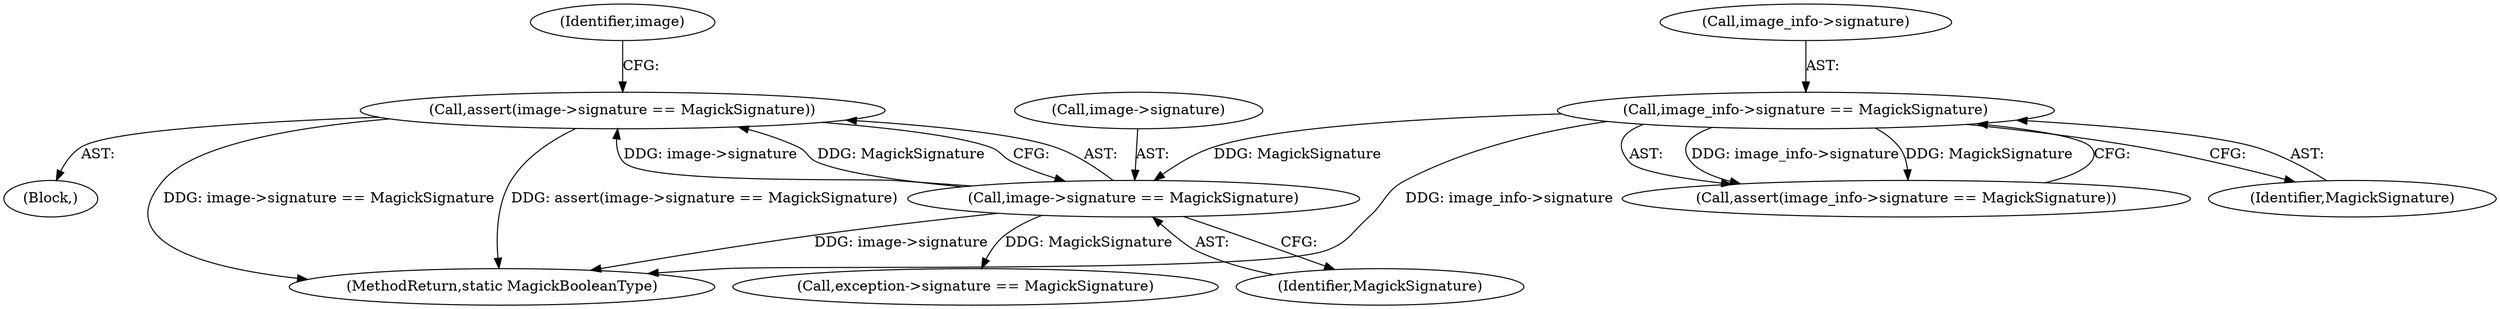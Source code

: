 digraph "0_ImageMagick_a0108a892f9ea3c2bb1e7a49b7d71376c2ecbff7@API" {
"1000133" [label="(Call,assert(image->signature == MagickSignature))"];
"1000134" [label="(Call,image->signature == MagickSignature)"];
"1000122" [label="(Call,image_info->signature == MagickSignature)"];
"1000133" [label="(Call,assert(image->signature == MagickSignature))"];
"1000345" [label="(MethodReturn,static MagickBooleanType)"];
"1000161" [label="(Call,exception->signature == MagickSignature)"];
"1000122" [label="(Call,image_info->signature == MagickSignature)"];
"1000138" [label="(Identifier,MagickSignature)"];
"1000135" [label="(Call,image->signature)"];
"1000123" [label="(Call,image_info->signature)"];
"1000121" [label="(Call,assert(image_info->signature == MagickSignature))"];
"1000142" [label="(Identifier,image)"];
"1000108" [label="(Block,)"];
"1000134" [label="(Call,image->signature == MagickSignature)"];
"1000126" [label="(Identifier,MagickSignature)"];
"1000133" -> "1000108"  [label="AST: "];
"1000133" -> "1000134"  [label="CFG: "];
"1000134" -> "1000133"  [label="AST: "];
"1000142" -> "1000133"  [label="CFG: "];
"1000133" -> "1000345"  [label="DDG: assert(image->signature == MagickSignature)"];
"1000133" -> "1000345"  [label="DDG: image->signature == MagickSignature"];
"1000134" -> "1000133"  [label="DDG: image->signature"];
"1000134" -> "1000133"  [label="DDG: MagickSignature"];
"1000134" -> "1000138"  [label="CFG: "];
"1000135" -> "1000134"  [label="AST: "];
"1000138" -> "1000134"  [label="AST: "];
"1000134" -> "1000345"  [label="DDG: image->signature"];
"1000122" -> "1000134"  [label="DDG: MagickSignature"];
"1000134" -> "1000161"  [label="DDG: MagickSignature"];
"1000122" -> "1000121"  [label="AST: "];
"1000122" -> "1000126"  [label="CFG: "];
"1000123" -> "1000122"  [label="AST: "];
"1000126" -> "1000122"  [label="AST: "];
"1000121" -> "1000122"  [label="CFG: "];
"1000122" -> "1000345"  [label="DDG: image_info->signature"];
"1000122" -> "1000121"  [label="DDG: image_info->signature"];
"1000122" -> "1000121"  [label="DDG: MagickSignature"];
}
